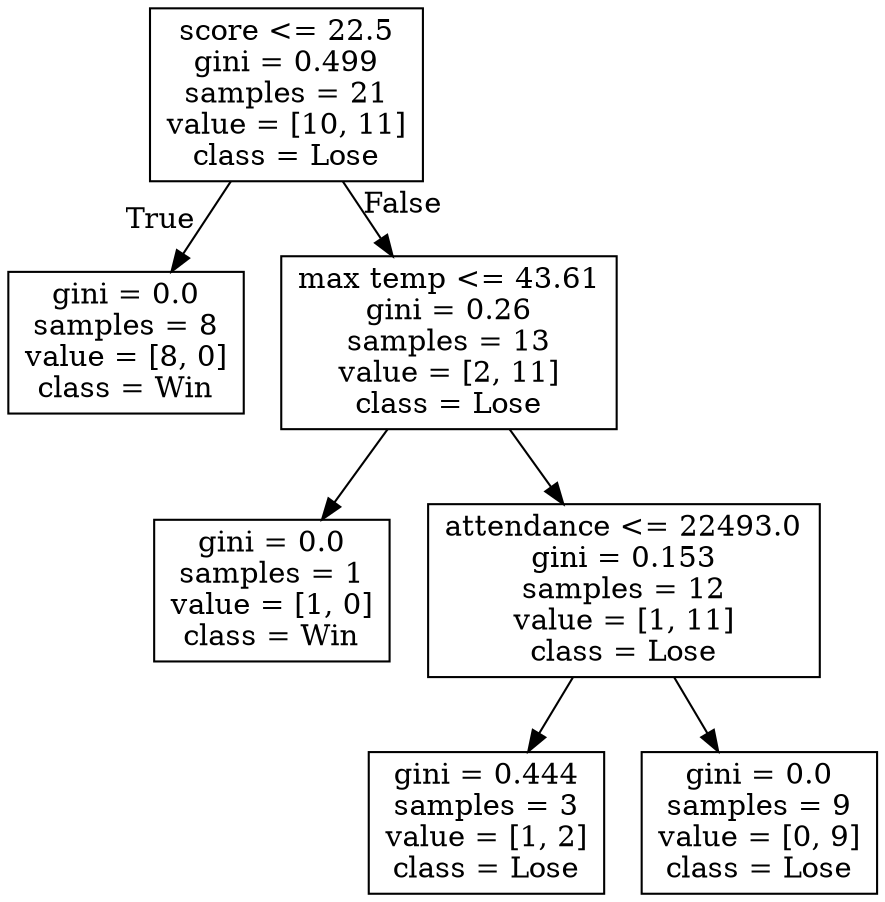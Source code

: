 digraph Tree {
node [shape=box] ;
0 [label="score <= 22.5\ngini = 0.499\nsamples = 21\nvalue = [10, 11]\nclass = Lose"] ;
1 [label="gini = 0.0\nsamples = 8\nvalue = [8, 0]\nclass = Win"] ;
0 -> 1 [labeldistance=2.5, labelangle=45, headlabel="True"] ;
2 [label="max temp <= 43.61\ngini = 0.26\nsamples = 13\nvalue = [2, 11]\nclass = Lose"] ;
0 -> 2 [labeldistance=2.5, labelangle=-45, headlabel="False"] ;
3 [label="gini = 0.0\nsamples = 1\nvalue = [1, 0]\nclass = Win"] ;
2 -> 3 ;
4 [label="attendance <= 22493.0\ngini = 0.153\nsamples = 12\nvalue = [1, 11]\nclass = Lose"] ;
2 -> 4 ;
5 [label="gini = 0.444\nsamples = 3\nvalue = [1, 2]\nclass = Lose"] ;
4 -> 5 ;
6 [label="gini = 0.0\nsamples = 9\nvalue = [0, 9]\nclass = Lose"] ;
4 -> 6 ;
}